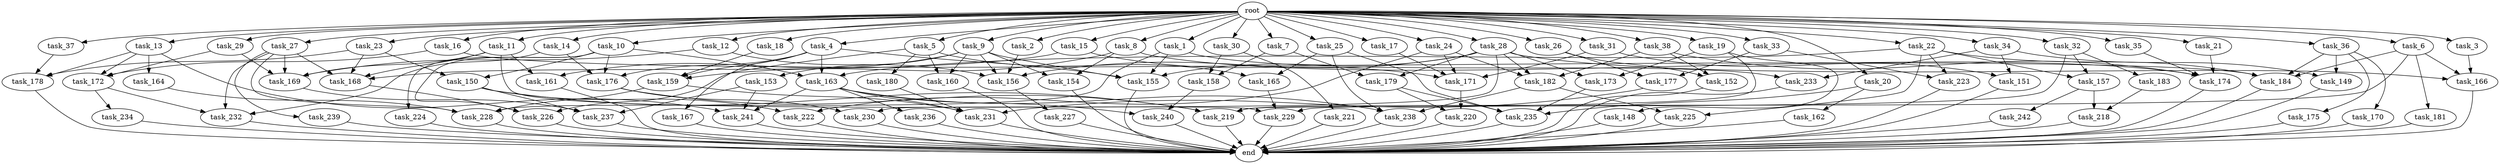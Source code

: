 digraph G {
  root [size="0.000000"];
  task_11 [size="1024.000000"];
  task_234 [size="77309411328.000000"];
  task_239 [size="309237645312.000000"];
  task_233 [size="498216206336.000000"];
  task_2 [size="1024.000000"];
  task_21 [size="1024.000000"];
  task_164 [size="695784701952.000000"];
  task_23 [size="1024.000000"];
  task_35 [size="1024.000000"];
  task_162 [size="695784701952.000000"];
  task_33 [size="1024.000000"];
  task_176 [size="601295421440.000000"];
  task_232 [size="601295421440.000000"];
  task_231 [size="1185410973696.000000"];
  task_14 [size="1024.000000"];
  task_157 [size="274877906944.000000"];
  task_178 [size="1460288880640.000000"];
  task_3 [size="1024.000000"];
  task_236 [size="214748364800.000000"];
  task_38 [size="1024.000000"];
  task_221 [size="858993459200.000000"];
  task_152 [size="558345748480.000000"];
  task_226 [size="352187318272.000000"];
  task_225 [size="274877906944.000000"];
  task_18 [size="1024.000000"];
  task_155 [size="1417339207680.000000"];
  task_28 [size="1024.000000"];
  task_173 [size="214748364800.000000"];
  task_22 [size="1024.000000"];
  task_165 [size="833223655424.000000"];
  task_220 [size="352187318272.000000"];
  task_5 [size="1024.000000"];
  task_156 [size="1073741824000.000000"];
  task_30 [size="1024.000000"];
  task_150 [size="627065225216.000000"];
  task_179 [size="214748364800.000000"];
  task_242 [size="420906795008.000000"];
  task_224 [size="77309411328.000000"];
  task_183 [size="137438953472.000000"];
  task_9 [size="1024.000000"];
  task_153 [size="549755813888.000000"];
  task_168 [size="1382979469312.000000"];
  task_27 [size="1024.000000"];
  task_238 [size="1047972020224.000000"];
  task_158 [size="936302870528.000000"];
  task_29 [size="1024.000000"];
  task_34 [size="1024.000000"];
  task_182 [size="695784701952.000000"];
  task_37 [size="1024.000000"];
  task_169 [size="1047972020224.000000"];
  task_227 [size="137438953472.000000"];
  task_160 [size="687194767360.000000"];
  task_230 [size="833223655424.000000"];
  task_163 [size="523986010112.000000"];
  task_172 [size="1769526525952.000000"];
  task_175 [size="695784701952.000000"];
  task_184 [size="2388001816576.000000"];
  task_8 [size="1024.000000"];
  task_154 [size="1099511627776.000000"];
  task_15 [size="1024.000000"];
  task_24 [size="1024.000000"];
  task_159 [size="936302870528.000000"];
  task_167 [size="309237645312.000000"];
  task_31 [size="1024.000000"];
  task_12 [size="1024.000000"];
  task_32 [size="1024.000000"];
  task_222 [size="171798691840.000000"];
  task_171 [size="1082331758592.000000"];
  end [size="0.000000"];
  task_10 [size="1024.000000"];
  task_223 [size="996432412672.000000"];
  task_241 [size="987842478080.000000"];
  task_219 [size="1503238553600.000000"];
  task_1 [size="1024.000000"];
  task_20 [size="1024.000000"];
  task_4 [size="1024.000000"];
  task_13 [size="1024.000000"];
  task_36 [size="1024.000000"];
  task_170 [size="695784701952.000000"];
  task_235 [size="2156073582592.000000"];
  task_16 [size="1024.000000"];
  task_181 [size="695784701952.000000"];
  task_166 [size="1142461300736.000000"];
  task_177 [size="996432412672.000000"];
  task_228 [size="1640677507072.000000"];
  task_26 [size="1024.000000"];
  task_180 [size="137438953472.000000"];
  task_25 [size="1024.000000"];
  task_149 [size="773094113280.000000"];
  task_19 [size="1024.000000"];
  task_229 [size="1211180777472.000000"];
  task_161 [size="764504178688.000000"];
  task_151 [size="498216206336.000000"];
  task_148 [size="77309411328.000000"];
  task_17 [size="1024.000000"];
  task_237 [size="532575944704.000000"];
  task_240 [size="429496729600.000000"];
  task_6 [size="1024.000000"];
  task_7 [size="1024.000000"];
  task_218 [size="841813590016.000000"];
  task_174 [size="1039382085632.000000"];

  root -> task_11 [size="1.000000"];
  root -> task_28 [size="1.000000"];
  root -> task_10 [size="1.000000"];
  root -> task_20 [size="1.000000"];
  root -> task_2 [size="1.000000"];
  root -> task_4 [size="1.000000"];
  root -> task_13 [size="1.000000"];
  root -> task_21 [size="1.000000"];
  root -> task_16 [size="1.000000"];
  root -> task_22 [size="1.000000"];
  root -> task_15 [size="1.000000"];
  root -> task_36 [size="1.000000"];
  root -> task_33 [size="1.000000"];
  root -> task_1 [size="1.000000"];
  root -> task_5 [size="1.000000"];
  root -> task_14 [size="1.000000"];
  root -> task_18 [size="1.000000"];
  root -> task_26 [size="1.000000"];
  root -> task_6 [size="1.000000"];
  root -> task_25 [size="1.000000"];
  root -> task_24 [size="1.000000"];
  root -> task_9 [size="1.000000"];
  root -> task_23 [size="1.000000"];
  root -> task_3 [size="1.000000"];
  root -> task_19 [size="1.000000"];
  root -> task_27 [size="1.000000"];
  root -> task_35 [size="1.000000"];
  root -> task_38 [size="1.000000"];
  root -> task_17 [size="1.000000"];
  root -> task_31 [size="1.000000"];
  root -> task_12 [size="1.000000"];
  root -> task_32 [size="1.000000"];
  root -> task_34 [size="1.000000"];
  root -> task_37 [size="1.000000"];
  root -> task_30 [size="1.000000"];
  root -> task_8 [size="1.000000"];
  root -> task_7 [size="1.000000"];
  root -> task_29 [size="1.000000"];
  task_11 -> task_229 [size="209715200.000000"];
  task_11 -> task_169 [size="209715200.000000"];
  task_11 -> task_168 [size="209715200.000000"];
  task_11 -> task_161 [size="209715200.000000"];
  task_234 -> end [size="1.000000"];
  task_239 -> end [size="1.000000"];
  task_233 -> end [size="1.000000"];
  task_2 -> task_156 [size="75497472.000000"];
  task_21 -> task_174 [size="33554432.000000"];
  task_164 -> task_228 [size="209715200.000000"];
  task_23 -> task_168 [size="536870912.000000"];
  task_23 -> task_150 [size="536870912.000000"];
  task_23 -> task_178 [size="536870912.000000"];
  task_35 -> task_174 [size="33554432.000000"];
  task_162 -> end [size="1.000000"];
  task_33 -> task_177 [size="838860800.000000"];
  task_33 -> task_223 [size="838860800.000000"];
  task_176 -> task_219 [size="679477248.000000"];
  task_176 -> task_230 [size="679477248.000000"];
  task_232 -> end [size="1.000000"];
  task_231 -> end [size="1.000000"];
  task_14 -> task_176 [size="209715200.000000"];
  task_14 -> task_232 [size="209715200.000000"];
  task_157 -> task_242 [size="411041792.000000"];
  task_157 -> task_218 [size="411041792.000000"];
  task_178 -> end [size="1.000000"];
  task_3 -> task_166 [size="301989888.000000"];
  task_236 -> end [size="1.000000"];
  task_38 -> task_152 [size="411041792.000000"];
  task_38 -> task_174 [size="411041792.000000"];
  task_38 -> task_182 [size="411041792.000000"];
  task_221 -> end [size="1.000000"];
  task_152 -> end [size="1.000000"];
  task_226 -> end [size="1.000000"];
  task_225 -> end [size="1.000000"];
  task_18 -> task_159 [size="75497472.000000"];
  task_155 -> end [size="1.000000"];
  task_28 -> task_155 [size="134217728.000000"];
  task_28 -> task_173 [size="134217728.000000"];
  task_28 -> task_166 [size="134217728.000000"];
  task_28 -> task_182 [size="134217728.000000"];
  task_28 -> task_156 [size="134217728.000000"];
  task_28 -> task_179 [size="134217728.000000"];
  task_28 -> task_230 [size="134217728.000000"];
  task_173 -> task_235 [size="536870912.000000"];
  task_22 -> task_157 [size="134217728.000000"];
  task_22 -> task_163 [size="134217728.000000"];
  task_22 -> task_225 [size="134217728.000000"];
  task_22 -> task_223 [size="134217728.000000"];
  task_22 -> task_184 [size="134217728.000000"];
  task_165 -> task_229 [size="838860800.000000"];
  task_220 -> end [size="1.000000"];
  task_5 -> task_180 [size="134217728.000000"];
  task_5 -> task_160 [size="134217728.000000"];
  task_5 -> task_165 [size="134217728.000000"];
  task_5 -> task_226 [size="134217728.000000"];
  task_156 -> task_227 [size="134217728.000000"];
  task_30 -> task_221 [size="838860800.000000"];
  task_30 -> task_158 [size="838860800.000000"];
  task_150 -> task_219 [size="33554432.000000"];
  task_150 -> task_222 [size="33554432.000000"];
  task_150 -> task_237 [size="33554432.000000"];
  task_179 -> task_235 [size="209715200.000000"];
  task_179 -> task_220 [size="209715200.000000"];
  task_242 -> end [size="1.000000"];
  task_224 -> end [size="1.000000"];
  task_183 -> task_218 [size="411041792.000000"];
  task_9 -> task_155 [size="536870912.000000"];
  task_9 -> task_154 [size="536870912.000000"];
  task_9 -> task_156 [size="536870912.000000"];
  task_9 -> task_153 [size="536870912.000000"];
  task_9 -> task_161 [size="536870912.000000"];
  task_9 -> task_160 [size="536870912.000000"];
  task_153 -> task_241 [size="75497472.000000"];
  task_153 -> task_237 [size="75497472.000000"];
  task_168 -> task_226 [size="134217728.000000"];
  task_27 -> task_228 [size="301989888.000000"];
  task_27 -> task_168 [size="301989888.000000"];
  task_27 -> task_239 [size="301989888.000000"];
  task_27 -> task_169 [size="301989888.000000"];
  task_27 -> task_232 [size="301989888.000000"];
  task_238 -> end [size="1.000000"];
  task_158 -> task_240 [size="209715200.000000"];
  task_29 -> task_172 [size="209715200.000000"];
  task_29 -> task_169 [size="209715200.000000"];
  task_34 -> task_149 [size="75497472.000000"];
  task_34 -> task_233 [size="75497472.000000"];
  task_34 -> task_151 [size="75497472.000000"];
  task_182 -> task_238 [size="134217728.000000"];
  task_182 -> task_225 [size="134217728.000000"];
  task_37 -> task_178 [size="209715200.000000"];
  task_169 -> task_237 [size="411041792.000000"];
  task_227 -> end [size="1.000000"];
  task_160 -> end [size="1.000000"];
  task_230 -> end [size="1.000000"];
  task_163 -> task_241 [size="209715200.000000"];
  task_163 -> task_238 [size="209715200.000000"];
  task_163 -> task_231 [size="209715200.000000"];
  task_163 -> task_236 [size="209715200.000000"];
  task_163 -> task_240 [size="209715200.000000"];
  task_172 -> task_234 [size="75497472.000000"];
  task_172 -> task_232 [size="75497472.000000"];
  task_175 -> end [size="1.000000"];
  task_184 -> end [size="1.000000"];
  task_8 -> task_154 [size="536870912.000000"];
  task_8 -> task_159 [size="536870912.000000"];
  task_8 -> task_174 [size="536870912.000000"];
  task_154 -> end [size="1.000000"];
  task_15 -> task_168 [size="301989888.000000"];
  task_15 -> task_171 [size="301989888.000000"];
  task_24 -> task_171 [size="134217728.000000"];
  task_24 -> task_222 [size="134217728.000000"];
  task_24 -> task_182 [size="134217728.000000"];
  task_159 -> task_228 [size="679477248.000000"];
  task_159 -> task_231 [size="679477248.000000"];
  task_167 -> end [size="1.000000"];
  task_31 -> task_171 [size="411041792.000000"];
  task_31 -> task_151 [size="411041792.000000"];
  task_12 -> task_169 [size="301989888.000000"];
  task_12 -> task_156 [size="301989888.000000"];
  task_32 -> task_229 [size="134217728.000000"];
  task_32 -> task_157 [size="134217728.000000"];
  task_32 -> task_183 [size="134217728.000000"];
  task_222 -> end [size="1.000000"];
  task_171 -> task_220 [size="134217728.000000"];
  task_10 -> task_176 [size="75497472.000000"];
  task_10 -> task_224 [size="75497472.000000"];
  task_10 -> task_150 [size="75497472.000000"];
  task_10 -> task_226 [size="75497472.000000"];
  task_10 -> task_163 [size="75497472.000000"];
  task_223 -> end [size="1.000000"];
  task_241 -> end [size="1.000000"];
  task_219 -> end [size="1.000000"];
  task_1 -> task_155 [size="411041792.000000"];
  task_1 -> task_228 [size="411041792.000000"];
  task_1 -> task_233 [size="411041792.000000"];
  task_20 -> task_235 [size="679477248.000000"];
  task_20 -> task_162 [size="679477248.000000"];
  task_4 -> task_155 [size="301989888.000000"];
  task_4 -> task_176 [size="301989888.000000"];
  task_4 -> task_163 [size="301989888.000000"];
  task_4 -> task_167 [size="301989888.000000"];
  task_4 -> task_159 [size="301989888.000000"];
  task_13 -> task_164 [size="679477248.000000"];
  task_13 -> task_172 [size="679477248.000000"];
  task_13 -> task_178 [size="679477248.000000"];
  task_13 -> task_241 [size="679477248.000000"];
  task_36 -> task_175 [size="679477248.000000"];
  task_36 -> task_170 [size="679477248.000000"];
  task_36 -> task_149 [size="679477248.000000"];
  task_36 -> task_184 [size="679477248.000000"];
  task_170 -> end [size="1.000000"];
  task_235 -> end [size="1.000000"];
  task_16 -> task_172 [size="838860800.000000"];
  task_16 -> task_184 [size="838860800.000000"];
  task_181 -> end [size="1.000000"];
  task_166 -> end [size="1.000000"];
  task_177 -> task_231 [size="134217728.000000"];
  task_228 -> end [size="1.000000"];
  task_26 -> task_152 [size="134217728.000000"];
  task_26 -> task_177 [size="134217728.000000"];
  task_180 -> task_231 [size="134217728.000000"];
  task_25 -> task_235 [size="679477248.000000"];
  task_25 -> task_238 [size="679477248.000000"];
  task_25 -> task_165 [size="679477248.000000"];
  task_149 -> end [size="1.000000"];
  task_19 -> task_173 [size="75497472.000000"];
  task_19 -> task_219 [size="75497472.000000"];
  task_19 -> task_148 [size="75497472.000000"];
  task_229 -> end [size="1.000000"];
  task_161 -> end [size="1.000000"];
  task_151 -> end [size="1.000000"];
  task_148 -> end [size="1.000000"];
  task_17 -> task_171 [size="209715200.000000"];
  task_237 -> end [size="1.000000"];
  task_240 -> end [size="1.000000"];
  task_6 -> task_181 [size="679477248.000000"];
  task_6 -> task_219 [size="679477248.000000"];
  task_6 -> task_166 [size="679477248.000000"];
  task_6 -> task_184 [size="679477248.000000"];
  task_7 -> task_179 [size="75497472.000000"];
  task_7 -> task_158 [size="75497472.000000"];
  task_218 -> end [size="1.000000"];
  task_174 -> end [size="1.000000"];
}
